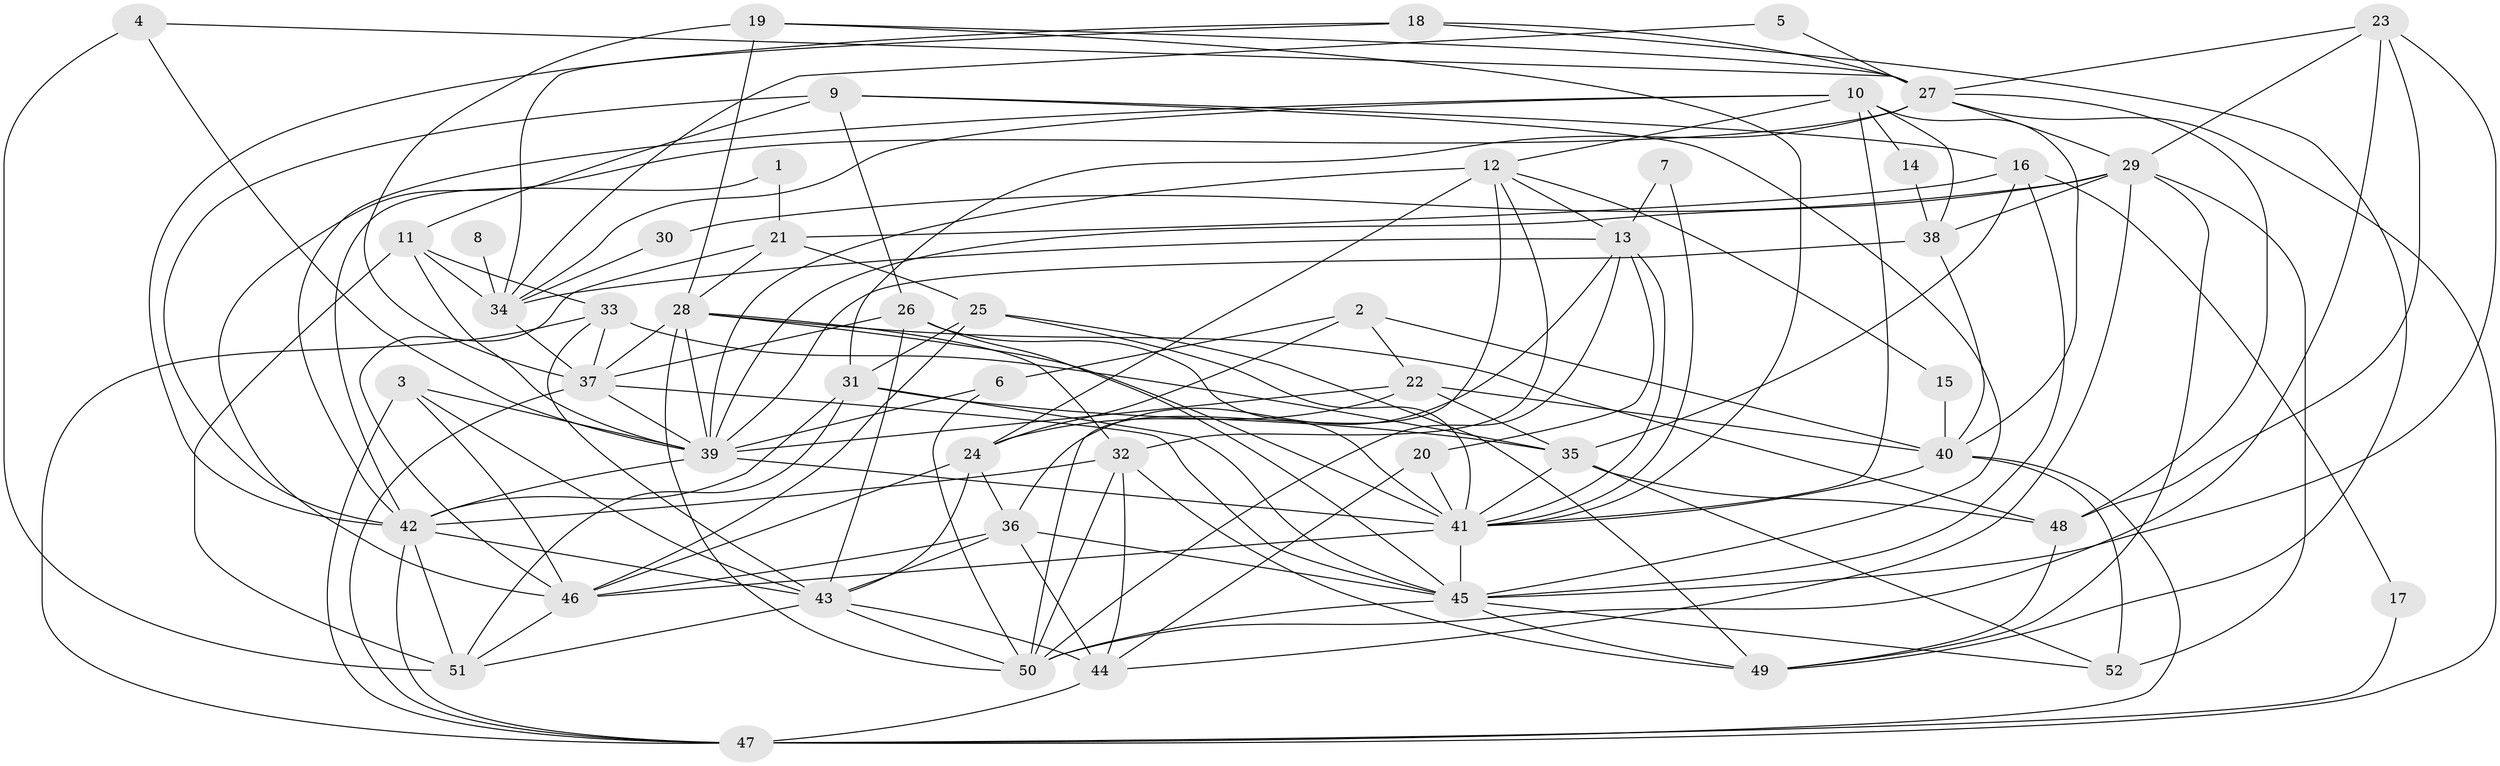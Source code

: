 // original degree distribution, {3: 0.20388349514563106, 4: 0.22330097087378642, 6: 0.11650485436893204, 2: 0.17475728155339806, 5: 0.2621359223300971, 7: 0.019417475728155338}
// Generated by graph-tools (version 1.1) at 2025/26/03/09/25 03:26:13]
// undirected, 52 vertices, 149 edges
graph export_dot {
graph [start="1"]
  node [color=gray90,style=filled];
  1;
  2;
  3;
  4;
  5;
  6;
  7;
  8;
  9;
  10;
  11;
  12;
  13;
  14;
  15;
  16;
  17;
  18;
  19;
  20;
  21;
  22;
  23;
  24;
  25;
  26;
  27;
  28;
  29;
  30;
  31;
  32;
  33;
  34;
  35;
  36;
  37;
  38;
  39;
  40;
  41;
  42;
  43;
  44;
  45;
  46;
  47;
  48;
  49;
  50;
  51;
  52;
  1 -- 21 [weight=1.0];
  1 -- 42 [weight=1.0];
  2 -- 6 [weight=2.0];
  2 -- 22 [weight=1.0];
  2 -- 24 [weight=1.0];
  2 -- 40 [weight=1.0];
  3 -- 39 [weight=1.0];
  3 -- 43 [weight=1.0];
  3 -- 46 [weight=1.0];
  3 -- 47 [weight=1.0];
  4 -- 27 [weight=1.0];
  4 -- 39 [weight=1.0];
  4 -- 51 [weight=1.0];
  5 -- 27 [weight=1.0];
  5 -- 34 [weight=1.0];
  6 -- 39 [weight=1.0];
  6 -- 50 [weight=1.0];
  7 -- 13 [weight=1.0];
  7 -- 41 [weight=1.0];
  8 -- 34 [weight=2.0];
  9 -- 11 [weight=1.0];
  9 -- 16 [weight=1.0];
  9 -- 26 [weight=1.0];
  9 -- 42 [weight=1.0];
  9 -- 45 [weight=1.0];
  10 -- 12 [weight=1.0];
  10 -- 14 [weight=1.0];
  10 -- 34 [weight=1.0];
  10 -- 38 [weight=1.0];
  10 -- 40 [weight=1.0];
  10 -- 41 [weight=1.0];
  10 -- 42 [weight=1.0];
  11 -- 33 [weight=1.0];
  11 -- 34 [weight=1.0];
  11 -- 39 [weight=1.0];
  11 -- 51 [weight=1.0];
  12 -- 13 [weight=1.0];
  12 -- 15 [weight=1.0];
  12 -- 24 [weight=1.0];
  12 -- 32 [weight=1.0];
  12 -- 39 [weight=1.0];
  12 -- 50 [weight=1.0];
  13 -- 20 [weight=1.0];
  13 -- 34 [weight=1.0];
  13 -- 36 [weight=1.0];
  13 -- 41 [weight=1.0];
  13 -- 50 [weight=1.0];
  14 -- 38 [weight=1.0];
  15 -- 40 [weight=1.0];
  16 -- 17 [weight=1.0];
  16 -- 21 [weight=1.0];
  16 -- 35 [weight=1.0];
  16 -- 45 [weight=1.0];
  17 -- 47 [weight=1.0];
  18 -- 27 [weight=1.0];
  18 -- 34 [weight=1.0];
  18 -- 42 [weight=1.0];
  18 -- 49 [weight=1.0];
  19 -- 27 [weight=1.0];
  19 -- 28 [weight=1.0];
  19 -- 37 [weight=1.0];
  19 -- 41 [weight=1.0];
  20 -- 41 [weight=2.0];
  20 -- 44 [weight=1.0];
  21 -- 25 [weight=1.0];
  21 -- 28 [weight=1.0];
  21 -- 46 [weight=1.0];
  22 -- 24 [weight=1.0];
  22 -- 35 [weight=1.0];
  22 -- 39 [weight=1.0];
  22 -- 40 [weight=1.0];
  23 -- 27 [weight=1.0];
  23 -- 29 [weight=1.0];
  23 -- 45 [weight=1.0];
  23 -- 48 [weight=1.0];
  23 -- 50 [weight=1.0];
  24 -- 36 [weight=1.0];
  24 -- 43 [weight=1.0];
  24 -- 46 [weight=1.0];
  25 -- 31 [weight=1.0];
  25 -- 41 [weight=1.0];
  25 -- 46 [weight=1.0];
  25 -- 49 [weight=1.0];
  26 -- 37 [weight=1.0];
  26 -- 41 [weight=1.0];
  26 -- 43 [weight=1.0];
  26 -- 45 [weight=1.0];
  27 -- 29 [weight=1.0];
  27 -- 31 [weight=1.0];
  27 -- 46 [weight=1.0];
  27 -- 47 [weight=1.0];
  27 -- 48 [weight=1.0];
  28 -- 32 [weight=1.0];
  28 -- 37 [weight=1.0];
  28 -- 39 [weight=2.0];
  28 -- 41 [weight=1.0];
  28 -- 48 [weight=1.0];
  28 -- 50 [weight=1.0];
  29 -- 30 [weight=1.0];
  29 -- 38 [weight=1.0];
  29 -- 39 [weight=2.0];
  29 -- 44 [weight=1.0];
  29 -- 49 [weight=1.0];
  29 -- 52 [weight=1.0];
  30 -- 34 [weight=1.0];
  31 -- 35 [weight=1.0];
  31 -- 42 [weight=1.0];
  31 -- 45 [weight=1.0];
  31 -- 51 [weight=1.0];
  32 -- 42 [weight=1.0];
  32 -- 44 [weight=1.0];
  32 -- 49 [weight=1.0];
  32 -- 50 [weight=1.0];
  33 -- 35 [weight=1.0];
  33 -- 37 [weight=1.0];
  33 -- 43 [weight=1.0];
  33 -- 47 [weight=1.0];
  34 -- 37 [weight=1.0];
  35 -- 41 [weight=1.0];
  35 -- 48 [weight=1.0];
  35 -- 52 [weight=1.0];
  36 -- 43 [weight=1.0];
  36 -- 44 [weight=1.0];
  36 -- 45 [weight=1.0];
  36 -- 46 [weight=1.0];
  37 -- 39 [weight=1.0];
  37 -- 45 [weight=1.0];
  37 -- 47 [weight=1.0];
  38 -- 39 [weight=1.0];
  38 -- 40 [weight=1.0];
  39 -- 41 [weight=1.0];
  39 -- 42 [weight=1.0];
  40 -- 41 [weight=1.0];
  40 -- 47 [weight=1.0];
  40 -- 52 [weight=1.0];
  41 -- 45 [weight=1.0];
  41 -- 46 [weight=1.0];
  42 -- 43 [weight=1.0];
  42 -- 47 [weight=1.0];
  42 -- 51 [weight=1.0];
  43 -- 44 [weight=2.0];
  43 -- 50 [weight=1.0];
  43 -- 51 [weight=1.0];
  44 -- 47 [weight=1.0];
  45 -- 49 [weight=1.0];
  45 -- 50 [weight=1.0];
  45 -- 52 [weight=1.0];
  46 -- 51 [weight=1.0];
  48 -- 49 [weight=1.0];
}
